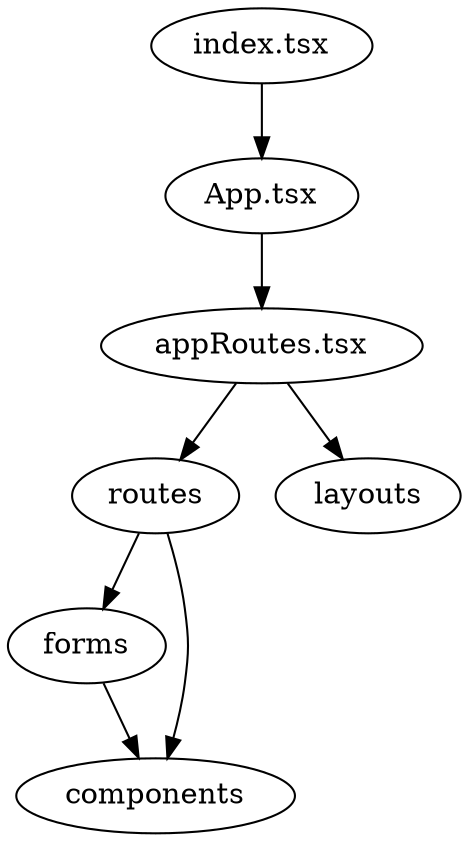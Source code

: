digraph SRC {
  "index.tsx" -> "App.tsx";
  "App.tsx" -> "appRoutes.tsx";
  "appRoutes.tsx" -> {"routes" "layouts"};
  "routes" -> {"forms" "components"};
  "forms" -> "components";
}
